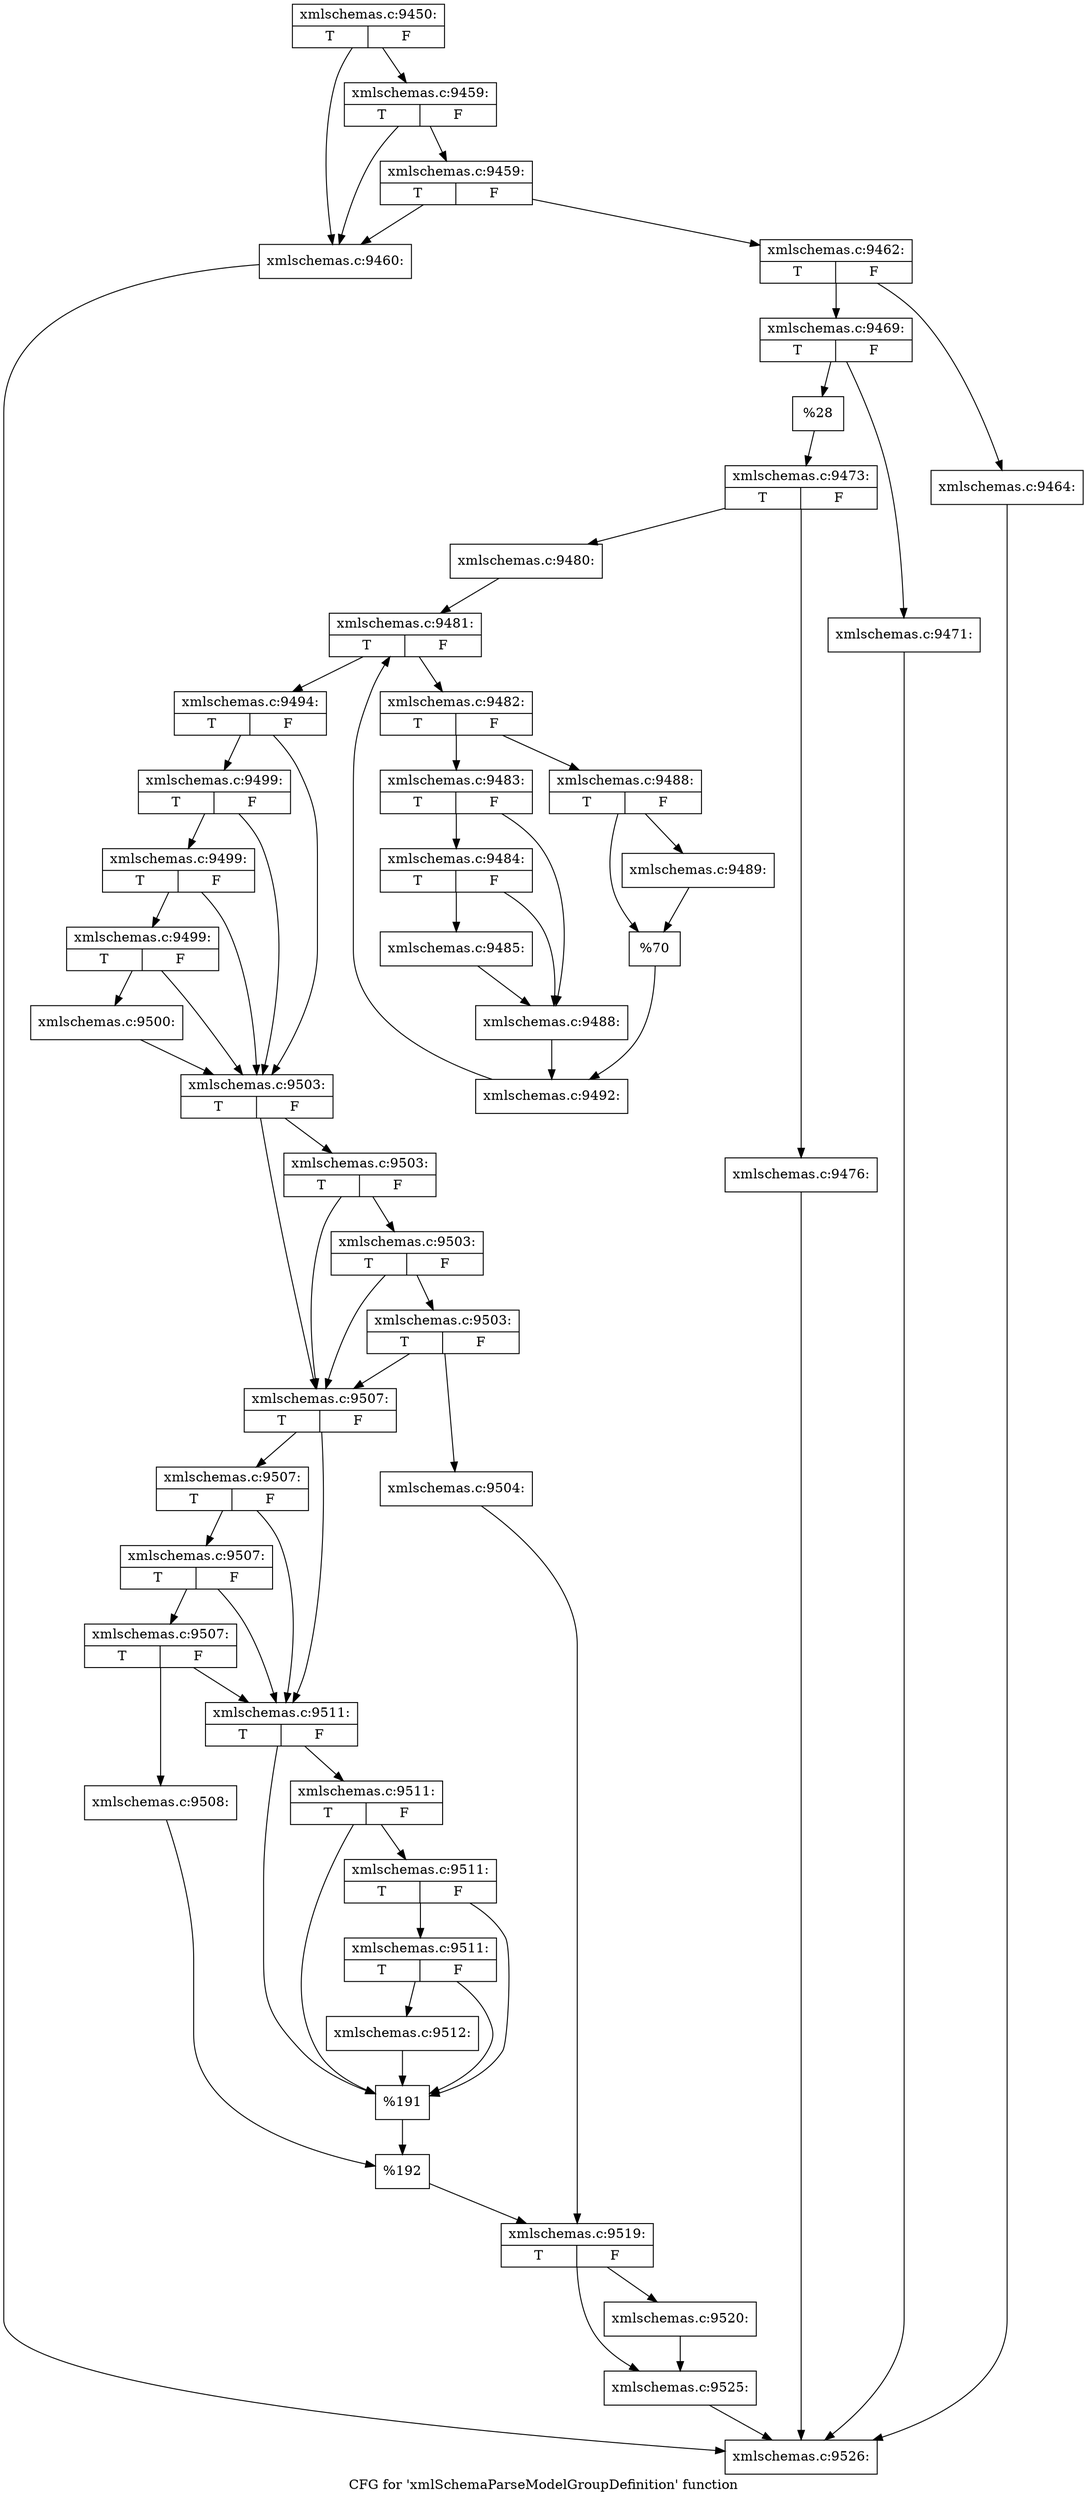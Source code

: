 digraph "CFG for 'xmlSchemaParseModelGroupDefinition' function" {
	label="CFG for 'xmlSchemaParseModelGroupDefinition' function";

	Node0x4d51a20 [shape=record,label="{xmlschemas.c:9450:|{<s0>T|<s1>F}}"];
	Node0x4d51a20 -> Node0x4d589e0;
	Node0x4d51a20 -> Node0x4d58b00;
	Node0x4d58b00 [shape=record,label="{xmlschemas.c:9459:|{<s0>T|<s1>F}}"];
	Node0x4d58b00 -> Node0x4d589e0;
	Node0x4d58b00 -> Node0x4d58a80;
	Node0x4d58a80 [shape=record,label="{xmlschemas.c:9459:|{<s0>T|<s1>F}}"];
	Node0x4d58a80 -> Node0x4d589e0;
	Node0x4d58a80 -> Node0x4d58a30;
	Node0x4d589e0 [shape=record,label="{xmlschemas.c:9460:}"];
	Node0x4d589e0 -> Node0x4d573f0;
	Node0x4d58a30 [shape=record,label="{xmlschemas.c:9462:|{<s0>T|<s1>F}}"];
	Node0x4d58a30 -> Node0x4d59660;
	Node0x4d58a30 -> Node0x4d59700;
	Node0x4d59660 [shape=record,label="{xmlschemas.c:9464:}"];
	Node0x4d59660 -> Node0x4d573f0;
	Node0x4d59700 [shape=record,label="{xmlschemas.c:9469:|{<s0>T|<s1>F}}"];
	Node0x4d59700 -> Node0x4d59f10;
	Node0x4d59700 -> Node0x4d59f60;
	Node0x4d59f10 [shape=record,label="{xmlschemas.c:9471:}"];
	Node0x4d59f10 -> Node0x4d573f0;
	Node0x4d59f60 [shape=record,label="{%28}"];
	Node0x4d59f60 -> Node0x4d596b0;
	Node0x4d596b0 [shape=record,label="{xmlschemas.c:9473:|{<s0>T|<s1>F}}"];
	Node0x4d596b0 -> Node0x4d5b550;
	Node0x4d596b0 -> Node0x4d5bbc0;
	Node0x4d5b550 [shape=record,label="{xmlschemas.c:9476:}"];
	Node0x4d5b550 -> Node0x4d573f0;
	Node0x4d5bbc0 [shape=record,label="{xmlschemas.c:9480:}"];
	Node0x4d5bbc0 -> Node0x4d5c0a0;
	Node0x4d5c0a0 [shape=record,label="{xmlschemas.c:9481:|{<s0>T|<s1>F}}"];
	Node0x4d5c0a0 -> Node0x4d5c450;
	Node0x4d5c0a0 -> Node0x4d5c280;
	Node0x4d5c450 [shape=record,label="{xmlschemas.c:9482:|{<s0>T|<s1>F}}"];
	Node0x4d5c450 -> Node0x4d5c590;
	Node0x4d5c450 -> Node0x4d5c630;
	Node0x4d5c590 [shape=record,label="{xmlschemas.c:9483:|{<s0>T|<s1>F}}"];
	Node0x4d5c590 -> Node0x4d5ca10;
	Node0x4d5c590 -> Node0x4d5ca60;
	Node0x4d5ca60 [shape=record,label="{xmlschemas.c:9484:|{<s0>T|<s1>F}}"];
	Node0x4d5ca60 -> Node0x4d5ca10;
	Node0x4d5ca60 -> Node0x4d5c9c0;
	Node0x4d5c9c0 [shape=record,label="{xmlschemas.c:9485:}"];
	Node0x4d5c9c0 -> Node0x4d5ca10;
	Node0x4d5ca10 [shape=record,label="{xmlschemas.c:9488:}"];
	Node0x4d5ca10 -> Node0x4d5c5e0;
	Node0x4d5c630 [shape=record,label="{xmlschemas.c:9488:|{<s0>T|<s1>F}}"];
	Node0x4d5c630 -> Node0x4d5d770;
	Node0x4d5c630 -> Node0x4d5d7c0;
	Node0x4d5d770 [shape=record,label="{xmlschemas.c:9489:}"];
	Node0x4d5d770 -> Node0x4d5d7c0;
	Node0x4d5d7c0 [shape=record,label="{%70}"];
	Node0x4d5d7c0 -> Node0x4d5c5e0;
	Node0x4d5c5e0 [shape=record,label="{xmlschemas.c:9492:}"];
	Node0x4d5c5e0 -> Node0x4d5c0a0;
	Node0x4d5c280 [shape=record,label="{xmlschemas.c:9494:|{<s0>T|<s1>F}}"];
	Node0x4d5c280 -> Node0x4d5ebe0;
	Node0x4d5c280 -> Node0x4d5eac0;
	Node0x4d5ebe0 [shape=record,label="{xmlschemas.c:9499:|{<s0>T|<s1>F}}"];
	Node0x4d5ebe0 -> Node0x4d5eb90;
	Node0x4d5ebe0 -> Node0x4d5eac0;
	Node0x4d5eb90 [shape=record,label="{xmlschemas.c:9499:|{<s0>T|<s1>F}}"];
	Node0x4d5eb90 -> Node0x4d5eb10;
	Node0x4d5eb90 -> Node0x4d5eac0;
	Node0x4d5eb10 [shape=record,label="{xmlschemas.c:9499:|{<s0>T|<s1>F}}"];
	Node0x4d5eb10 -> Node0x4d5ea70;
	Node0x4d5eb10 -> Node0x4d5eac0;
	Node0x4d5ea70 [shape=record,label="{xmlschemas.c:9500:}"];
	Node0x4d5ea70 -> Node0x4d5eac0;
	Node0x4d5eac0 [shape=record,label="{xmlschemas.c:9503:|{<s0>T|<s1>F}}"];
	Node0x4d5eac0 -> Node0x4d60190;
	Node0x4d5eac0 -> Node0x4d60070;
	Node0x4d60190 [shape=record,label="{xmlschemas.c:9503:|{<s0>T|<s1>F}}"];
	Node0x4d60190 -> Node0x4d60140;
	Node0x4d60190 -> Node0x4d60070;
	Node0x4d60140 [shape=record,label="{xmlschemas.c:9503:|{<s0>T|<s1>F}}"];
	Node0x4d60140 -> Node0x4d600c0;
	Node0x4d60140 -> Node0x4d60070;
	Node0x4d600c0 [shape=record,label="{xmlschemas.c:9503:|{<s0>T|<s1>F}}"];
	Node0x4d600c0 -> Node0x4d5ffd0;
	Node0x4d600c0 -> Node0x4d60070;
	Node0x4d5ffd0 [shape=record,label="{xmlschemas.c:9504:}"];
	Node0x4d5ffd0 -> Node0x4d60020;
	Node0x4d60070 [shape=record,label="{xmlschemas.c:9507:|{<s0>T|<s1>F}}"];
	Node0x4d60070 -> Node0x4d61830;
	Node0x4d60070 -> Node0x4d61710;
	Node0x4d61830 [shape=record,label="{xmlschemas.c:9507:|{<s0>T|<s1>F}}"];
	Node0x4d61830 -> Node0x4d617e0;
	Node0x4d61830 -> Node0x4d61710;
	Node0x4d617e0 [shape=record,label="{xmlschemas.c:9507:|{<s0>T|<s1>F}}"];
	Node0x4d617e0 -> Node0x4d61760;
	Node0x4d617e0 -> Node0x4d61710;
	Node0x4d61760 [shape=record,label="{xmlschemas.c:9507:|{<s0>T|<s1>F}}"];
	Node0x4d61760 -> Node0x4d61670;
	Node0x4d61760 -> Node0x4d61710;
	Node0x4d61670 [shape=record,label="{xmlschemas.c:9508:}"];
	Node0x4d61670 -> Node0x4d616c0;
	Node0x4d61710 [shape=record,label="{xmlschemas.c:9511:|{<s0>T|<s1>F}}"];
	Node0x4d61710 -> Node0x4d62e80;
	Node0x4d61710 -> Node0x4d62d60;
	Node0x4d62e80 [shape=record,label="{xmlschemas.c:9511:|{<s0>T|<s1>F}}"];
	Node0x4d62e80 -> Node0x4d62e30;
	Node0x4d62e80 -> Node0x4d62d60;
	Node0x4d62e30 [shape=record,label="{xmlschemas.c:9511:|{<s0>T|<s1>F}}"];
	Node0x4d62e30 -> Node0x4d62db0;
	Node0x4d62e30 -> Node0x4d62d60;
	Node0x4d62db0 [shape=record,label="{xmlschemas.c:9511:|{<s0>T|<s1>F}}"];
	Node0x4d62db0 -> Node0x4d62d10;
	Node0x4d62db0 -> Node0x4d62d60;
	Node0x4d62d10 [shape=record,label="{xmlschemas.c:9512:}"];
	Node0x4d62d10 -> Node0x4d62d60;
	Node0x4d62d60 [shape=record,label="{%191}"];
	Node0x4d62d60 -> Node0x4d616c0;
	Node0x4d616c0 [shape=record,label="{%192}"];
	Node0x4d616c0 -> Node0x4d60020;
	Node0x4d60020 [shape=record,label="{xmlschemas.c:9519:|{<s0>T|<s1>F}}"];
	Node0x4d60020 -> Node0x4d64420;
	Node0x4d60020 -> Node0x4d64470;
	Node0x4d64420 [shape=record,label="{xmlschemas.c:9520:}"];
	Node0x4d64420 -> Node0x4d64470;
	Node0x4d64470 [shape=record,label="{xmlschemas.c:9525:}"];
	Node0x4d64470 -> Node0x4d573f0;
	Node0x4d573f0 [shape=record,label="{xmlschemas.c:9526:}"];
}
